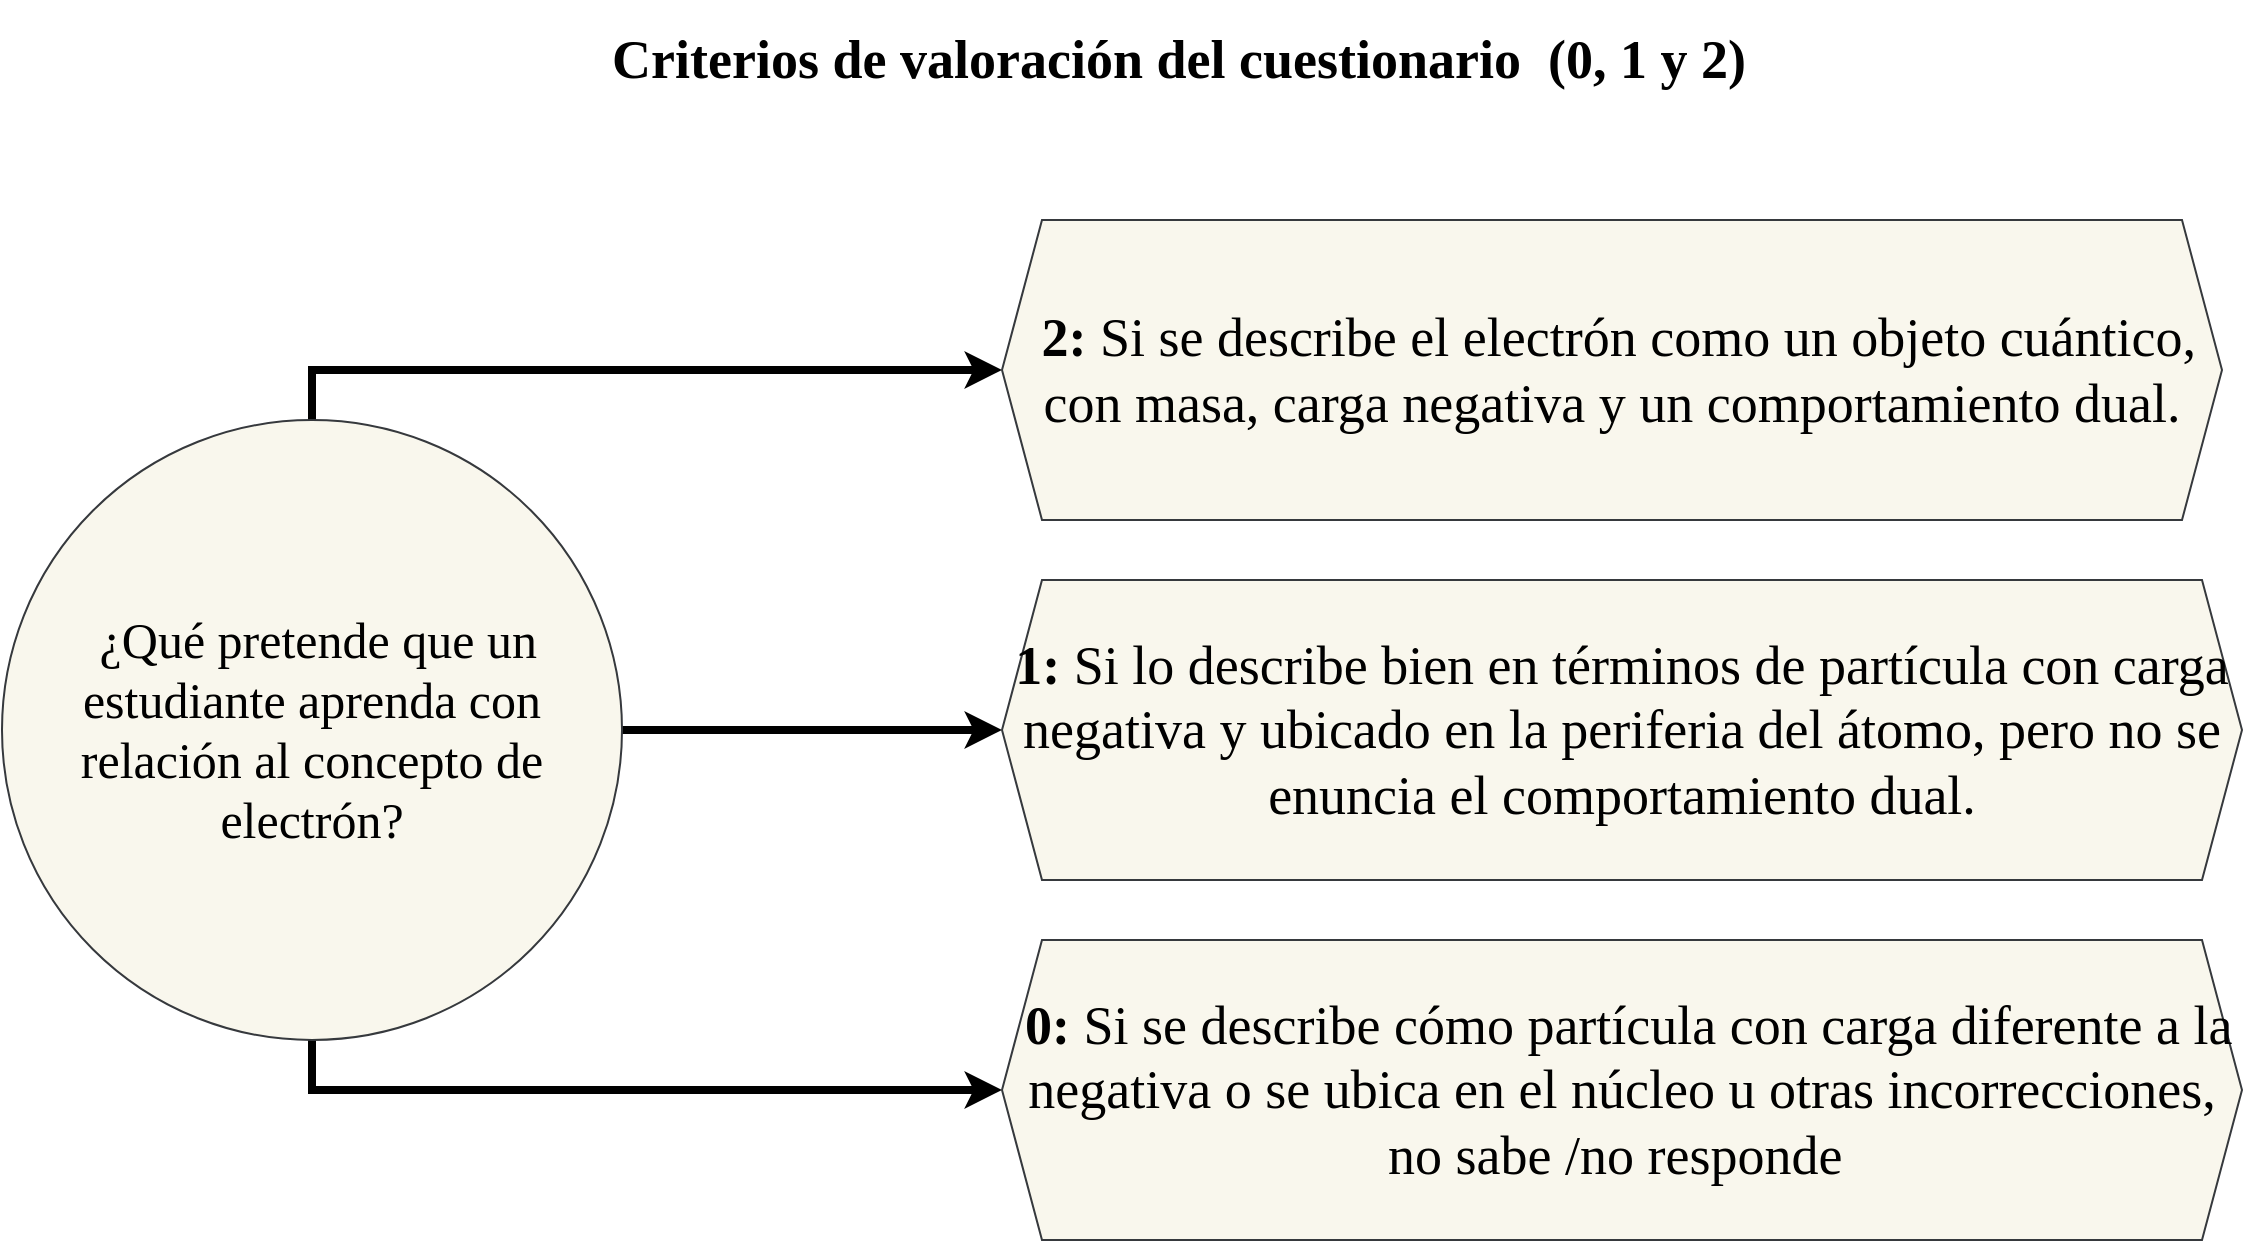 <mxfile version="26.0.14">
  <diagram name="Página-1" id="Y6foXlTizQClSUQSHSyq">
    <mxGraphModel dx="1438" dy="739" grid="1" gridSize="10" guides="1" tooltips="1" connect="1" arrows="1" fold="1" page="1" pageScale="1" pageWidth="1169" pageHeight="827" math="0" shadow="0">
      <root>
        <mxCell id="0" />
        <mxCell id="1" parent="0" />
        <mxCell id="nSJnDWyblzdT8eG_zGGo-1" value="&lt;p style=&quot;line-height: 80%; margin-top: 10pt; margin-bottom: 8pt; text-indent: 0.49in; direction: ltr; word-break: normal;&quot;&gt;&lt;span style=&quot;color: black; font-weight: bold;&quot;&gt;Criterios de valoración del cuestionario&lt;span style=&quot;mso-spacerun:yes&quot;&gt;&amp;nbsp; &lt;/span&gt;(0, 1 y 2)&lt;/span&gt;&lt;/p&gt;" style="text;whiteSpace=wrap;html=1;fontFamily=Verdana;fontSize=27;align=center;" vertex="1" parent="1">
          <mxGeometry x="130" y="40" width="910" height="70" as="geometry" />
        </mxCell>
        <mxCell id="nSJnDWyblzdT8eG_zGGo-6" style="edgeStyle=orthogonalEdgeStyle;rounded=0;orthogonalLoop=1;jettySize=auto;html=1;entryX=0;entryY=0.5;entryDx=0;entryDy=0;strokeWidth=4;" edge="1" parent="1" source="nSJnDWyblzdT8eG_zGGo-2" target="nSJnDWyblzdT8eG_zGGo-4">
          <mxGeometry relative="1" as="geometry" />
        </mxCell>
        <mxCell id="nSJnDWyblzdT8eG_zGGo-7" style="edgeStyle=orthogonalEdgeStyle;rounded=0;orthogonalLoop=1;jettySize=auto;html=1;entryX=0;entryY=0.5;entryDx=0;entryDy=0;exitX=0.5;exitY=0;exitDx=0;exitDy=0;strokeWidth=4;" edge="1" parent="1" source="nSJnDWyblzdT8eG_zGGo-2" target="nSJnDWyblzdT8eG_zGGo-3">
          <mxGeometry relative="1" as="geometry" />
        </mxCell>
        <mxCell id="nSJnDWyblzdT8eG_zGGo-8" style="edgeStyle=orthogonalEdgeStyle;rounded=0;orthogonalLoop=1;jettySize=auto;html=1;entryX=0;entryY=0.5;entryDx=0;entryDy=0;exitX=0.5;exitY=1;exitDx=0;exitDy=0;strokeWidth=4;" edge="1" parent="1" source="nSJnDWyblzdT8eG_zGGo-2" target="nSJnDWyblzdT8eG_zGGo-5">
          <mxGeometry relative="1" as="geometry" />
        </mxCell>
        <mxCell id="nSJnDWyblzdT8eG_zGGo-2" value="&lt;div&gt;&amp;nbsp;¿Qué pretende que un estudiante aprenda con relación al concepto de electrón?&lt;/div&gt;" style="ellipse;whiteSpace=wrap;html=1;aspect=fixed;fontFamily=Verdana;fontSize=25;fillColor=#f9f7ed;strokeColor=#36393d;" vertex="1" parent="1">
          <mxGeometry x="20" y="250" width="310" height="310" as="geometry" />
        </mxCell>
        <mxCell id="nSJnDWyblzdT8eG_zGGo-3" value="&lt;div&gt;&amp;nbsp;&lt;b&gt;2:&lt;/b&gt; Si se describe el electrón como un objeto cuántico, con masa, carga negativa y un comportamiento dual.&lt;/div&gt;" style="shape=hexagon;perimeter=hexagonPerimeter2;whiteSpace=wrap;html=1;fixedSize=1;fontFamily=Verdana;fontSize=27;fillColor=#f9f7ed;strokeColor=#36393d;align=center;" vertex="1" parent="1">
          <mxGeometry x="520" y="150" width="610" height="150" as="geometry" />
        </mxCell>
        <mxCell id="nSJnDWyblzdT8eG_zGGo-4" value="&lt;div&gt;&lt;b&gt;1:&lt;/b&gt; Si lo describe bien en términos de partícula con carga negativa y ubicado en la periferia del átomo, pero no se enuncia el comportamiento dual.&lt;/div&gt;" style="shape=hexagon;perimeter=hexagonPerimeter2;whiteSpace=wrap;html=1;fixedSize=1;fontFamily=Verdana;fontSize=27;fillColor=#f9f7ed;strokeColor=#36393d;" vertex="1" parent="1">
          <mxGeometry x="520" y="330" width="620" height="150" as="geometry" />
        </mxCell>
        <mxCell id="nSJnDWyblzdT8eG_zGGo-5" value="&lt;div&gt;&amp;nbsp;&lt;b&gt;0:&lt;/b&gt; Si se describe cómo partícula con carga diferente a la negativa o se ubica en el núcleo u otras incorrecciones, no sabe /no responde&amp;nbsp;&lt;/div&gt;" style="shape=hexagon;perimeter=hexagonPerimeter2;whiteSpace=wrap;html=1;fixedSize=1;fontFamily=Verdana;fontSize=27;fillColor=#f9f7ed;strokeColor=#36393d;" vertex="1" parent="1">
          <mxGeometry x="520" y="510" width="620" height="150" as="geometry" />
        </mxCell>
      </root>
    </mxGraphModel>
  </diagram>
</mxfile>
